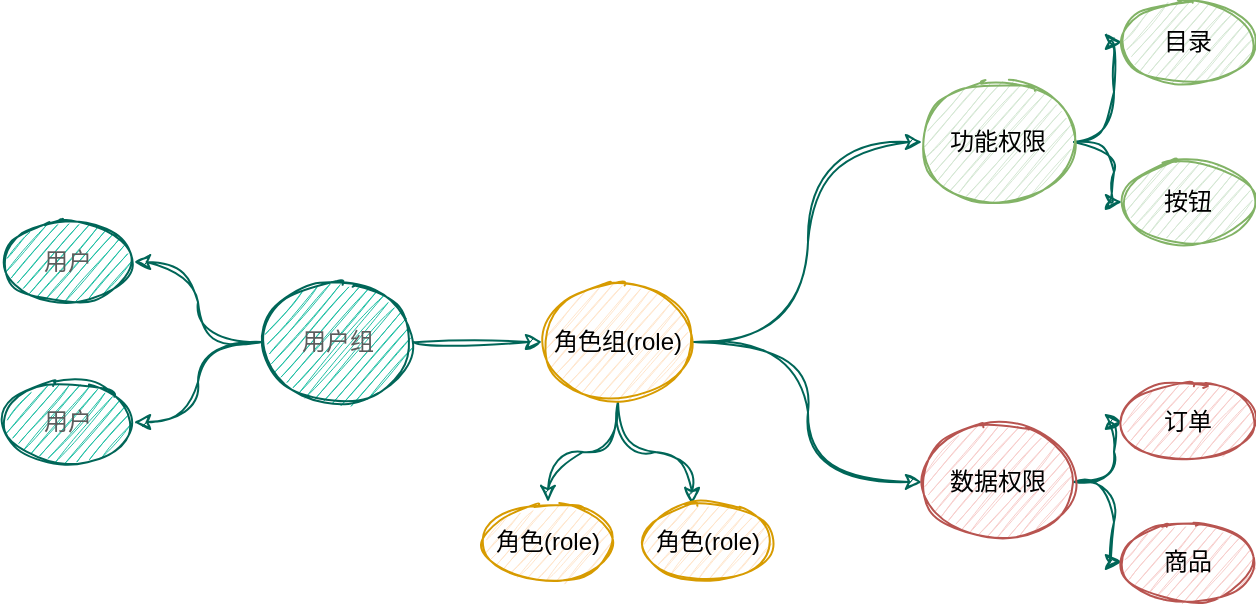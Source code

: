 <mxfile version="20.5.3" type="github">
  <diagram id="jYk2K5DMj2_LdDPxIkrC" name="第 1 页">
    <mxGraphModel dx="1426" dy="1853" grid="1" gridSize="10" guides="1" tooltips="1" connect="1" arrows="1" fold="1" page="1" pageScale="1" pageWidth="827" pageHeight="1169" math="0" shadow="0">
      <root>
        <mxCell id="0" />
        <mxCell id="1" parent="0" />
        <mxCell id="t7gWUmIYwWrbOjvqAih0-2" value="角色(role)" style="ellipse;whiteSpace=wrap;html=1;sketch=1;rounded=1;fillColor=#ffe6cc;strokeColor=#d79b00;" vertex="1" parent="1">
          <mxGeometry x="370" y="220" width="66" height="40" as="geometry" />
        </mxCell>
        <mxCell id="t7gWUmIYwWrbOjvqAih0-24" style="edgeStyle=orthogonalEdgeStyle;curved=1;rounded=0;sketch=1;hachureGap=4;jiggle=2;orthogonalLoop=1;jettySize=auto;html=1;entryX=0;entryY=0.5;entryDx=0;entryDy=0;strokeColor=#006658;fontFamily=Helvetica;fontSource=https%3A%2F%2Ffonts.googleapis.com%2Fcss%3Ffamily%3DArchitects%2BDaughter;fontSize=12;fontColor=#5C5C5C;fillColor=#21C0A5;" edge="1" parent="1" source="t7gWUmIYwWrbOjvqAih0-3" target="t7gWUmIYwWrbOjvqAih0-12">
          <mxGeometry relative="1" as="geometry" />
        </mxCell>
        <mxCell id="t7gWUmIYwWrbOjvqAih0-25" style="edgeStyle=orthogonalEdgeStyle;curved=1;rounded=0;sketch=1;hachureGap=4;jiggle=2;orthogonalLoop=1;jettySize=auto;html=1;entryX=0;entryY=0.5;entryDx=0;entryDy=0;strokeColor=#006658;fontFamily=Helvetica;fontSource=https%3A%2F%2Ffonts.googleapis.com%2Fcss%3Ffamily%3DArchitects%2BDaughter;fontSize=12;fontColor=#5C5C5C;fillColor=#21C0A5;" edge="1" parent="1" source="t7gWUmIYwWrbOjvqAih0-3" target="t7gWUmIYwWrbOjvqAih0-15">
          <mxGeometry relative="1" as="geometry" />
        </mxCell>
        <mxCell id="t7gWUmIYwWrbOjvqAih0-27" style="edgeStyle=orthogonalEdgeStyle;curved=1;rounded=0;sketch=1;hachureGap=4;jiggle=2;orthogonalLoop=1;jettySize=auto;html=1;entryX=0.5;entryY=0;entryDx=0;entryDy=0;strokeColor=#006658;fontFamily=Helvetica;fontSource=https%3A%2F%2Ffonts.googleapis.com%2Fcss%3Ffamily%3DArchitects%2BDaughter;fontSize=12;fontColor=#5C5C5C;fillColor=#21C0A5;" edge="1" parent="1" source="t7gWUmIYwWrbOjvqAih0-3" target="t7gWUmIYwWrbOjvqAih0-2">
          <mxGeometry relative="1" as="geometry" />
        </mxCell>
        <mxCell id="t7gWUmIYwWrbOjvqAih0-28" style="edgeStyle=orthogonalEdgeStyle;curved=1;rounded=0;sketch=1;hachureGap=4;jiggle=2;orthogonalLoop=1;jettySize=auto;html=1;entryX=0.379;entryY=0.025;entryDx=0;entryDy=0;entryPerimeter=0;strokeColor=#006658;fontFamily=Helvetica;fontSource=https%3A%2F%2Ffonts.googleapis.com%2Fcss%3Ffamily%3DArchitects%2BDaughter;fontSize=12;fontColor=#5C5C5C;fillColor=#21C0A5;" edge="1" parent="1" source="t7gWUmIYwWrbOjvqAih0-3" target="t7gWUmIYwWrbOjvqAih0-4">
          <mxGeometry relative="1" as="geometry" />
        </mxCell>
        <mxCell id="t7gWUmIYwWrbOjvqAih0-3" value="角色组(role)" style="ellipse;whiteSpace=wrap;html=1;sketch=1;rounded=1;fillColor=#ffe6cc;strokeColor=#d79b00;" vertex="1" parent="1">
          <mxGeometry x="400" y="110" width="76" height="60" as="geometry" />
        </mxCell>
        <mxCell id="t7gWUmIYwWrbOjvqAih0-4" value="角色(role)" style="ellipse;whiteSpace=wrap;html=1;sketch=1;rounded=1;fillColor=#ffe6cc;strokeColor=#d79b00;" vertex="1" parent="1">
          <mxGeometry x="450" y="220" width="66" height="40" as="geometry" />
        </mxCell>
        <mxCell id="t7gWUmIYwWrbOjvqAih0-10" style="edgeStyle=orthogonalEdgeStyle;rounded=0;sketch=1;hachureGap=4;jiggle=2;orthogonalLoop=1;jettySize=auto;html=1;strokeColor=#006658;fontFamily=Architects Daughter;fontSource=https%3A%2F%2Ffonts.googleapis.com%2Fcss%3Ffamily%3DArchitects%2BDaughter;fontSize=16;fontColor=#5C5C5C;fillColor=#21C0A5;curved=1;" edge="1" parent="1" source="t7gWUmIYwWrbOjvqAih0-7" target="t7gWUmIYwWrbOjvqAih0-8">
          <mxGeometry relative="1" as="geometry" />
        </mxCell>
        <mxCell id="t7gWUmIYwWrbOjvqAih0-11" style="edgeStyle=orthogonalEdgeStyle;rounded=0;sketch=1;hachureGap=4;jiggle=2;orthogonalLoop=1;jettySize=auto;html=1;entryX=1;entryY=0.5;entryDx=0;entryDy=0;strokeColor=#006658;fontFamily=Architects Daughter;fontSource=https%3A%2F%2Ffonts.googleapis.com%2Fcss%3Ffamily%3DArchitects%2BDaughter;fontSize=16;fontColor=#5C5C5C;fillColor=#21C0A5;curved=1;" edge="1" parent="1" source="t7gWUmIYwWrbOjvqAih0-7" target="t7gWUmIYwWrbOjvqAih0-9">
          <mxGeometry relative="1" as="geometry" />
        </mxCell>
        <mxCell id="t7gWUmIYwWrbOjvqAih0-26" style="edgeStyle=orthogonalEdgeStyle;curved=1;rounded=0;sketch=1;hachureGap=4;jiggle=2;orthogonalLoop=1;jettySize=auto;html=1;strokeColor=#006658;fontFamily=Helvetica;fontSource=https%3A%2F%2Ffonts.googleapis.com%2Fcss%3Ffamily%3DArchitects%2BDaughter;fontSize=12;fontColor=#5C5C5C;fillColor=#21C0A5;" edge="1" parent="1" source="t7gWUmIYwWrbOjvqAih0-7" target="t7gWUmIYwWrbOjvqAih0-3">
          <mxGeometry relative="1" as="geometry" />
        </mxCell>
        <mxCell id="t7gWUmIYwWrbOjvqAih0-7" value="用户组" style="ellipse;whiteSpace=wrap;html=1;sketch=1;rounded=1;fillColor=#21C0A5;strokeColor=#006658;fontColor=#5C5C5C;" vertex="1" parent="1">
          <mxGeometry x="260" y="110" width="76" height="60" as="geometry" />
        </mxCell>
        <mxCell id="t7gWUmIYwWrbOjvqAih0-8" value="用户" style="ellipse;whiteSpace=wrap;html=1;sketch=1;rounded=1;fillColor=#21C0A5;strokeColor=#006658;fontColor=#5C5C5C;" vertex="1" parent="1">
          <mxGeometry x="130" y="80" width="66" height="40" as="geometry" />
        </mxCell>
        <mxCell id="t7gWUmIYwWrbOjvqAih0-9" value="用户" style="ellipse;whiteSpace=wrap;html=1;sketch=1;rounded=1;fillColor=#21C0A5;strokeColor=#006658;fontColor=#5C5C5C;" vertex="1" parent="1">
          <mxGeometry x="130" y="160" width="66" height="40" as="geometry" />
        </mxCell>
        <mxCell id="t7gWUmIYwWrbOjvqAih0-21" style="edgeStyle=orthogonalEdgeStyle;curved=1;rounded=0;sketch=1;hachureGap=4;jiggle=2;orthogonalLoop=1;jettySize=auto;html=1;strokeColor=#006658;fontFamily=Helvetica;fontSource=https%3A%2F%2Ffonts.googleapis.com%2Fcss%3Ffamily%3DArchitects%2BDaughter;fontSize=12;fontColor=#5C5C5C;fillColor=#21C0A5;" edge="1" parent="1" source="t7gWUmIYwWrbOjvqAih0-12" target="t7gWUmIYwWrbOjvqAih0-13">
          <mxGeometry relative="1" as="geometry" />
        </mxCell>
        <mxCell id="t7gWUmIYwWrbOjvqAih0-22" style="edgeStyle=orthogonalEdgeStyle;curved=1;rounded=0;sketch=1;hachureGap=4;jiggle=2;orthogonalLoop=1;jettySize=auto;html=1;strokeColor=#006658;fontFamily=Helvetica;fontSource=https%3A%2F%2Ffonts.googleapis.com%2Fcss%3Ffamily%3DArchitects%2BDaughter;fontSize=12;fontColor=#5C5C5C;fillColor=#21C0A5;" edge="1" parent="1" source="t7gWUmIYwWrbOjvqAih0-12" target="t7gWUmIYwWrbOjvqAih0-14">
          <mxGeometry relative="1" as="geometry" />
        </mxCell>
        <mxCell id="t7gWUmIYwWrbOjvqAih0-12" value="功能权限" style="ellipse;whiteSpace=wrap;html=1;sketch=1;rounded=1;fillColor=#d5e8d4;strokeColor=#82b366;" vertex="1" parent="1">
          <mxGeometry x="590" y="10" width="76" height="60" as="geometry" />
        </mxCell>
        <mxCell id="t7gWUmIYwWrbOjvqAih0-13" value="目录" style="ellipse;whiteSpace=wrap;html=1;sketch=1;rounded=1;fillColor=#d5e8d4;strokeColor=#82b366;" vertex="1" parent="1">
          <mxGeometry x="690" y="-30" width="66" height="40" as="geometry" />
        </mxCell>
        <mxCell id="t7gWUmIYwWrbOjvqAih0-14" value="按钮" style="ellipse;whiteSpace=wrap;html=1;sketch=1;rounded=1;fillColor=#d5e8d4;strokeColor=#82b366;" vertex="1" parent="1">
          <mxGeometry x="690" y="50" width="66" height="40" as="geometry" />
        </mxCell>
        <mxCell id="t7gWUmIYwWrbOjvqAih0-19" style="edgeStyle=orthogonalEdgeStyle;curved=1;rounded=0;sketch=1;hachureGap=4;jiggle=2;orthogonalLoop=1;jettySize=auto;html=1;strokeColor=#006658;fontFamily=Helvetica;fontSource=https%3A%2F%2Ffonts.googleapis.com%2Fcss%3Ffamily%3DArchitects%2BDaughter;fontSize=12;fontColor=#5C5C5C;fillColor=#21C0A5;" edge="1" parent="1" source="t7gWUmIYwWrbOjvqAih0-15" target="t7gWUmIYwWrbOjvqAih0-17">
          <mxGeometry relative="1" as="geometry" />
        </mxCell>
        <mxCell id="t7gWUmIYwWrbOjvqAih0-20" style="edgeStyle=orthogonalEdgeStyle;curved=1;rounded=0;sketch=1;hachureGap=4;jiggle=2;orthogonalLoop=1;jettySize=auto;html=1;strokeColor=#006658;fontFamily=Helvetica;fontSource=https%3A%2F%2Ffonts.googleapis.com%2Fcss%3Ffamily%3DArchitects%2BDaughter;fontSize=12;fontColor=#5C5C5C;fillColor=#21C0A5;" edge="1" parent="1" source="t7gWUmIYwWrbOjvqAih0-15" target="t7gWUmIYwWrbOjvqAih0-18">
          <mxGeometry relative="1" as="geometry" />
        </mxCell>
        <mxCell id="t7gWUmIYwWrbOjvqAih0-15" value="数据权限" style="ellipse;whiteSpace=wrap;html=1;sketch=1;rounded=1;fillColor=#f8cecc;strokeColor=#b85450;" vertex="1" parent="1">
          <mxGeometry x="590" y="180" width="76" height="60" as="geometry" />
        </mxCell>
        <mxCell id="t7gWUmIYwWrbOjvqAih0-17" value="订单" style="ellipse;whiteSpace=wrap;html=1;sketch=1;rounded=1;fillColor=#f8cecc;strokeColor=#b85450;" vertex="1" parent="1">
          <mxGeometry x="690" y="160" width="66" height="40" as="geometry" />
        </mxCell>
        <mxCell id="t7gWUmIYwWrbOjvqAih0-18" value="商品" style="ellipse;whiteSpace=wrap;html=1;sketch=1;rounded=1;fillColor=#f8cecc;strokeColor=#b85450;" vertex="1" parent="1">
          <mxGeometry x="690" y="230" width="66" height="40" as="geometry" />
        </mxCell>
      </root>
    </mxGraphModel>
  </diagram>
</mxfile>
